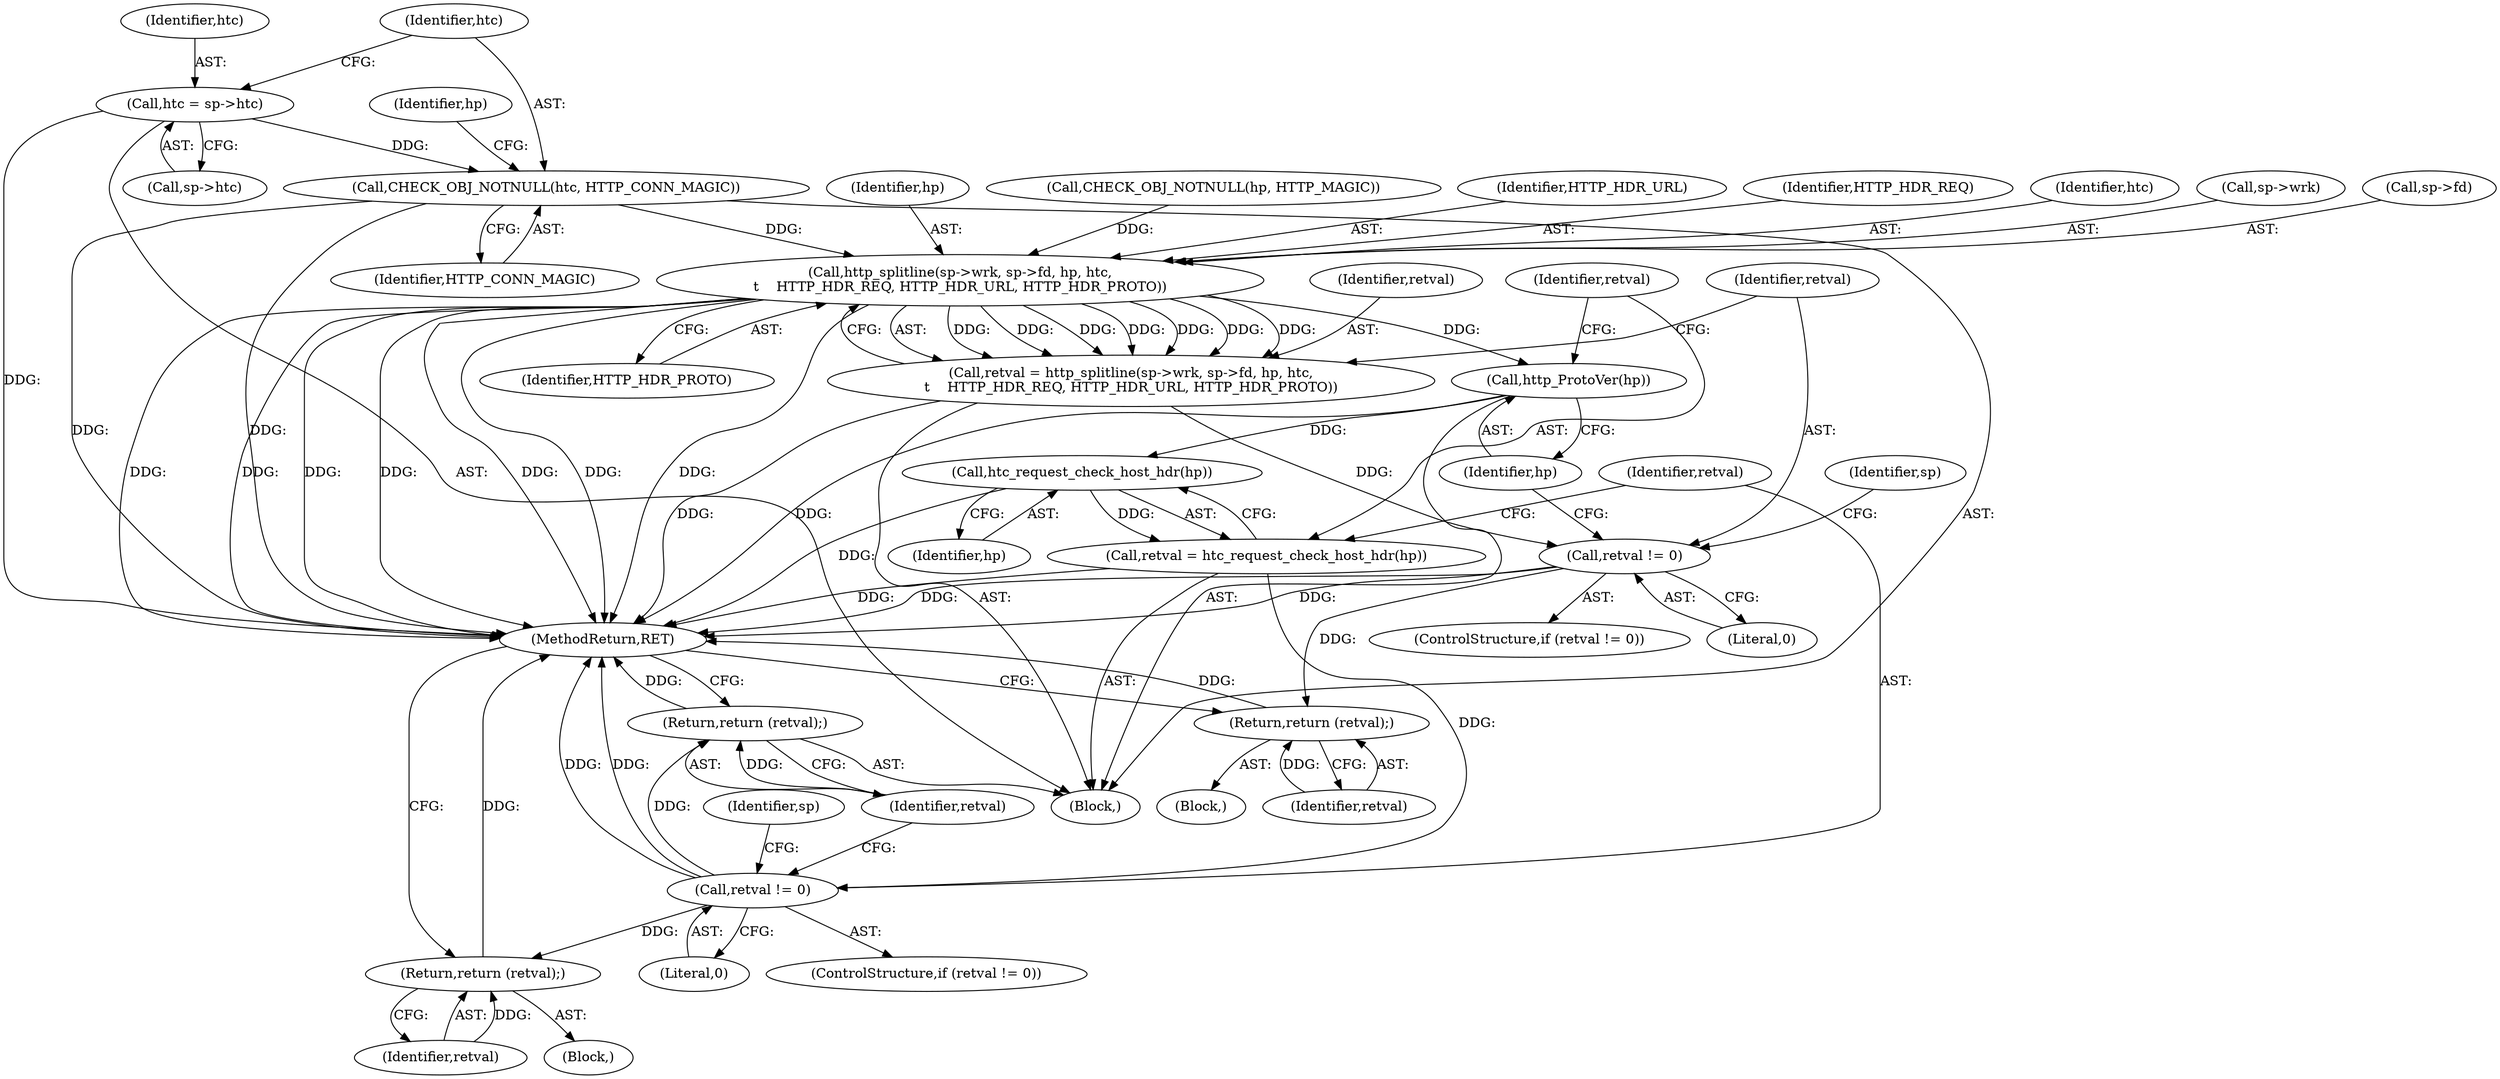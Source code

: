 digraph "1_Varnish-Cache_29870c8fe95e4e8a672f6f28c5fbe692bea09e9c_0@pointer" {
"1000114" [label="(Call,CHECK_OBJ_NOTNULL(htc, HTTP_CONN_MAGIC))"];
"1000109" [label="(Call,htc = sp->htc)"];
"1000132" [label="(Call,http_splitline(sp->wrk, sp->fd, hp, htc,\n\t    HTTP_HDR_REQ, HTTP_HDR_URL, HTTP_HDR_PROTO))"];
"1000130" [label="(Call,retval = http_splitline(sp->wrk, sp->fd, hp, htc,\n\t    HTTP_HDR_REQ, HTTP_HDR_URL, HTTP_HDR_PROTO))"];
"1000145" [label="(Call,retval != 0)"];
"1000155" [label="(Return,return (retval);)"];
"1000157" [label="(Call,http_ProtoVer(hp))"];
"1000161" [label="(Call,htc_request_check_host_hdr(hp))"];
"1000159" [label="(Call,retval = htc_request_check_host_hdr(hp))"];
"1000164" [label="(Call,retval != 0)"];
"1000172" [label="(Return,return (retval);)"];
"1000174" [label="(Return,return (retval);)"];
"1000158" [label="(Identifier,hp)"];
"1000169" [label="(Identifier,sp)"];
"1000172" [label="(Return,return (retval);)"];
"1000174" [label="(Return,return (retval);)"];
"1000163" [label="(ControlStructure,if (retval != 0))"];
"1000115" [label="(Identifier,htc)"];
"1000175" [label="(Identifier,retval)"];
"1000146" [label="(Identifier,retval)"];
"1000122" [label="(Call,CHECK_OBJ_NOTNULL(hp, HTTP_MAGIC))"];
"1000150" [label="(Identifier,sp)"];
"1000147" [label="(Literal,0)"];
"1000144" [label="(ControlStructure,if (retval != 0))"];
"1000142" [label="(Identifier,HTTP_HDR_URL)"];
"1000156" [label="(Identifier,retval)"];
"1000118" [label="(Identifier,hp)"];
"1000141" [label="(Identifier,HTTP_HDR_REQ)"];
"1000143" [label="(Identifier,HTTP_HDR_PROTO)"];
"1000155" [label="(Return,return (retval);)"];
"1000130" [label="(Call,retval = http_splitline(sp->wrk, sp->fd, hp, htc,\n\t    HTTP_HDR_REQ, HTTP_HDR_URL, HTTP_HDR_PROTO))"];
"1000162" [label="(Identifier,hp)"];
"1000102" [label="(Block,)"];
"1000111" [label="(Call,sp->htc)"];
"1000110" [label="(Identifier,htc)"];
"1000165" [label="(Identifier,retval)"];
"1000140" [label="(Identifier,htc)"];
"1000116" [label="(Identifier,HTTP_CONN_MAGIC)"];
"1000133" [label="(Call,sp->wrk)"];
"1000114" [label="(Call,CHECK_OBJ_NOTNULL(htc, HTTP_CONN_MAGIC))"];
"1000159" [label="(Call,retval = htc_request_check_host_hdr(hp))"];
"1000173" [label="(Identifier,retval)"];
"1000161" [label="(Call,htc_request_check_host_hdr(hp))"];
"1000166" [label="(Literal,0)"];
"1000136" [label="(Call,sp->fd)"];
"1000157" [label="(Call,http_ProtoVer(hp))"];
"1000176" [label="(MethodReturn,RET)"];
"1000139" [label="(Identifier,hp)"];
"1000148" [label="(Block,)"];
"1000164" [label="(Call,retval != 0)"];
"1000145" [label="(Call,retval != 0)"];
"1000109" [label="(Call,htc = sp->htc)"];
"1000132" [label="(Call,http_splitline(sp->wrk, sp->fd, hp, htc,\n\t    HTTP_HDR_REQ, HTTP_HDR_URL, HTTP_HDR_PROTO))"];
"1000131" [label="(Identifier,retval)"];
"1000160" [label="(Identifier,retval)"];
"1000167" [label="(Block,)"];
"1000114" -> "1000102"  [label="AST: "];
"1000114" -> "1000116"  [label="CFG: "];
"1000115" -> "1000114"  [label="AST: "];
"1000116" -> "1000114"  [label="AST: "];
"1000118" -> "1000114"  [label="CFG: "];
"1000114" -> "1000176"  [label="DDG: "];
"1000114" -> "1000176"  [label="DDG: "];
"1000109" -> "1000114"  [label="DDG: "];
"1000114" -> "1000132"  [label="DDG: "];
"1000109" -> "1000102"  [label="AST: "];
"1000109" -> "1000111"  [label="CFG: "];
"1000110" -> "1000109"  [label="AST: "];
"1000111" -> "1000109"  [label="AST: "];
"1000115" -> "1000109"  [label="CFG: "];
"1000109" -> "1000176"  [label="DDG: "];
"1000132" -> "1000130"  [label="AST: "];
"1000132" -> "1000143"  [label="CFG: "];
"1000133" -> "1000132"  [label="AST: "];
"1000136" -> "1000132"  [label="AST: "];
"1000139" -> "1000132"  [label="AST: "];
"1000140" -> "1000132"  [label="AST: "];
"1000141" -> "1000132"  [label="AST: "];
"1000142" -> "1000132"  [label="AST: "];
"1000143" -> "1000132"  [label="AST: "];
"1000130" -> "1000132"  [label="CFG: "];
"1000132" -> "1000176"  [label="DDG: "];
"1000132" -> "1000176"  [label="DDG: "];
"1000132" -> "1000176"  [label="DDG: "];
"1000132" -> "1000176"  [label="DDG: "];
"1000132" -> "1000176"  [label="DDG: "];
"1000132" -> "1000176"  [label="DDG: "];
"1000132" -> "1000176"  [label="DDG: "];
"1000132" -> "1000130"  [label="DDG: "];
"1000132" -> "1000130"  [label="DDG: "];
"1000132" -> "1000130"  [label="DDG: "];
"1000132" -> "1000130"  [label="DDG: "];
"1000132" -> "1000130"  [label="DDG: "];
"1000132" -> "1000130"  [label="DDG: "];
"1000132" -> "1000130"  [label="DDG: "];
"1000122" -> "1000132"  [label="DDG: "];
"1000132" -> "1000157"  [label="DDG: "];
"1000130" -> "1000102"  [label="AST: "];
"1000131" -> "1000130"  [label="AST: "];
"1000146" -> "1000130"  [label="CFG: "];
"1000130" -> "1000176"  [label="DDG: "];
"1000130" -> "1000145"  [label="DDG: "];
"1000145" -> "1000144"  [label="AST: "];
"1000145" -> "1000147"  [label="CFG: "];
"1000146" -> "1000145"  [label="AST: "];
"1000147" -> "1000145"  [label="AST: "];
"1000150" -> "1000145"  [label="CFG: "];
"1000158" -> "1000145"  [label="CFG: "];
"1000145" -> "1000176"  [label="DDG: "];
"1000145" -> "1000176"  [label="DDG: "];
"1000145" -> "1000155"  [label="DDG: "];
"1000155" -> "1000148"  [label="AST: "];
"1000155" -> "1000156"  [label="CFG: "];
"1000156" -> "1000155"  [label="AST: "];
"1000176" -> "1000155"  [label="CFG: "];
"1000155" -> "1000176"  [label="DDG: "];
"1000156" -> "1000155"  [label="DDG: "];
"1000157" -> "1000102"  [label="AST: "];
"1000157" -> "1000158"  [label="CFG: "];
"1000158" -> "1000157"  [label="AST: "];
"1000160" -> "1000157"  [label="CFG: "];
"1000157" -> "1000176"  [label="DDG: "];
"1000157" -> "1000161"  [label="DDG: "];
"1000161" -> "1000159"  [label="AST: "];
"1000161" -> "1000162"  [label="CFG: "];
"1000162" -> "1000161"  [label="AST: "];
"1000159" -> "1000161"  [label="CFG: "];
"1000161" -> "1000176"  [label="DDG: "];
"1000161" -> "1000159"  [label="DDG: "];
"1000159" -> "1000102"  [label="AST: "];
"1000160" -> "1000159"  [label="AST: "];
"1000165" -> "1000159"  [label="CFG: "];
"1000159" -> "1000176"  [label="DDG: "];
"1000159" -> "1000164"  [label="DDG: "];
"1000164" -> "1000163"  [label="AST: "];
"1000164" -> "1000166"  [label="CFG: "];
"1000165" -> "1000164"  [label="AST: "];
"1000166" -> "1000164"  [label="AST: "];
"1000169" -> "1000164"  [label="CFG: "];
"1000175" -> "1000164"  [label="CFG: "];
"1000164" -> "1000176"  [label="DDG: "];
"1000164" -> "1000176"  [label="DDG: "];
"1000164" -> "1000172"  [label="DDG: "];
"1000164" -> "1000174"  [label="DDG: "];
"1000172" -> "1000167"  [label="AST: "];
"1000172" -> "1000173"  [label="CFG: "];
"1000173" -> "1000172"  [label="AST: "];
"1000176" -> "1000172"  [label="CFG: "];
"1000172" -> "1000176"  [label="DDG: "];
"1000173" -> "1000172"  [label="DDG: "];
"1000174" -> "1000102"  [label="AST: "];
"1000174" -> "1000175"  [label="CFG: "];
"1000175" -> "1000174"  [label="AST: "];
"1000176" -> "1000174"  [label="CFG: "];
"1000174" -> "1000176"  [label="DDG: "];
"1000175" -> "1000174"  [label="DDG: "];
}
